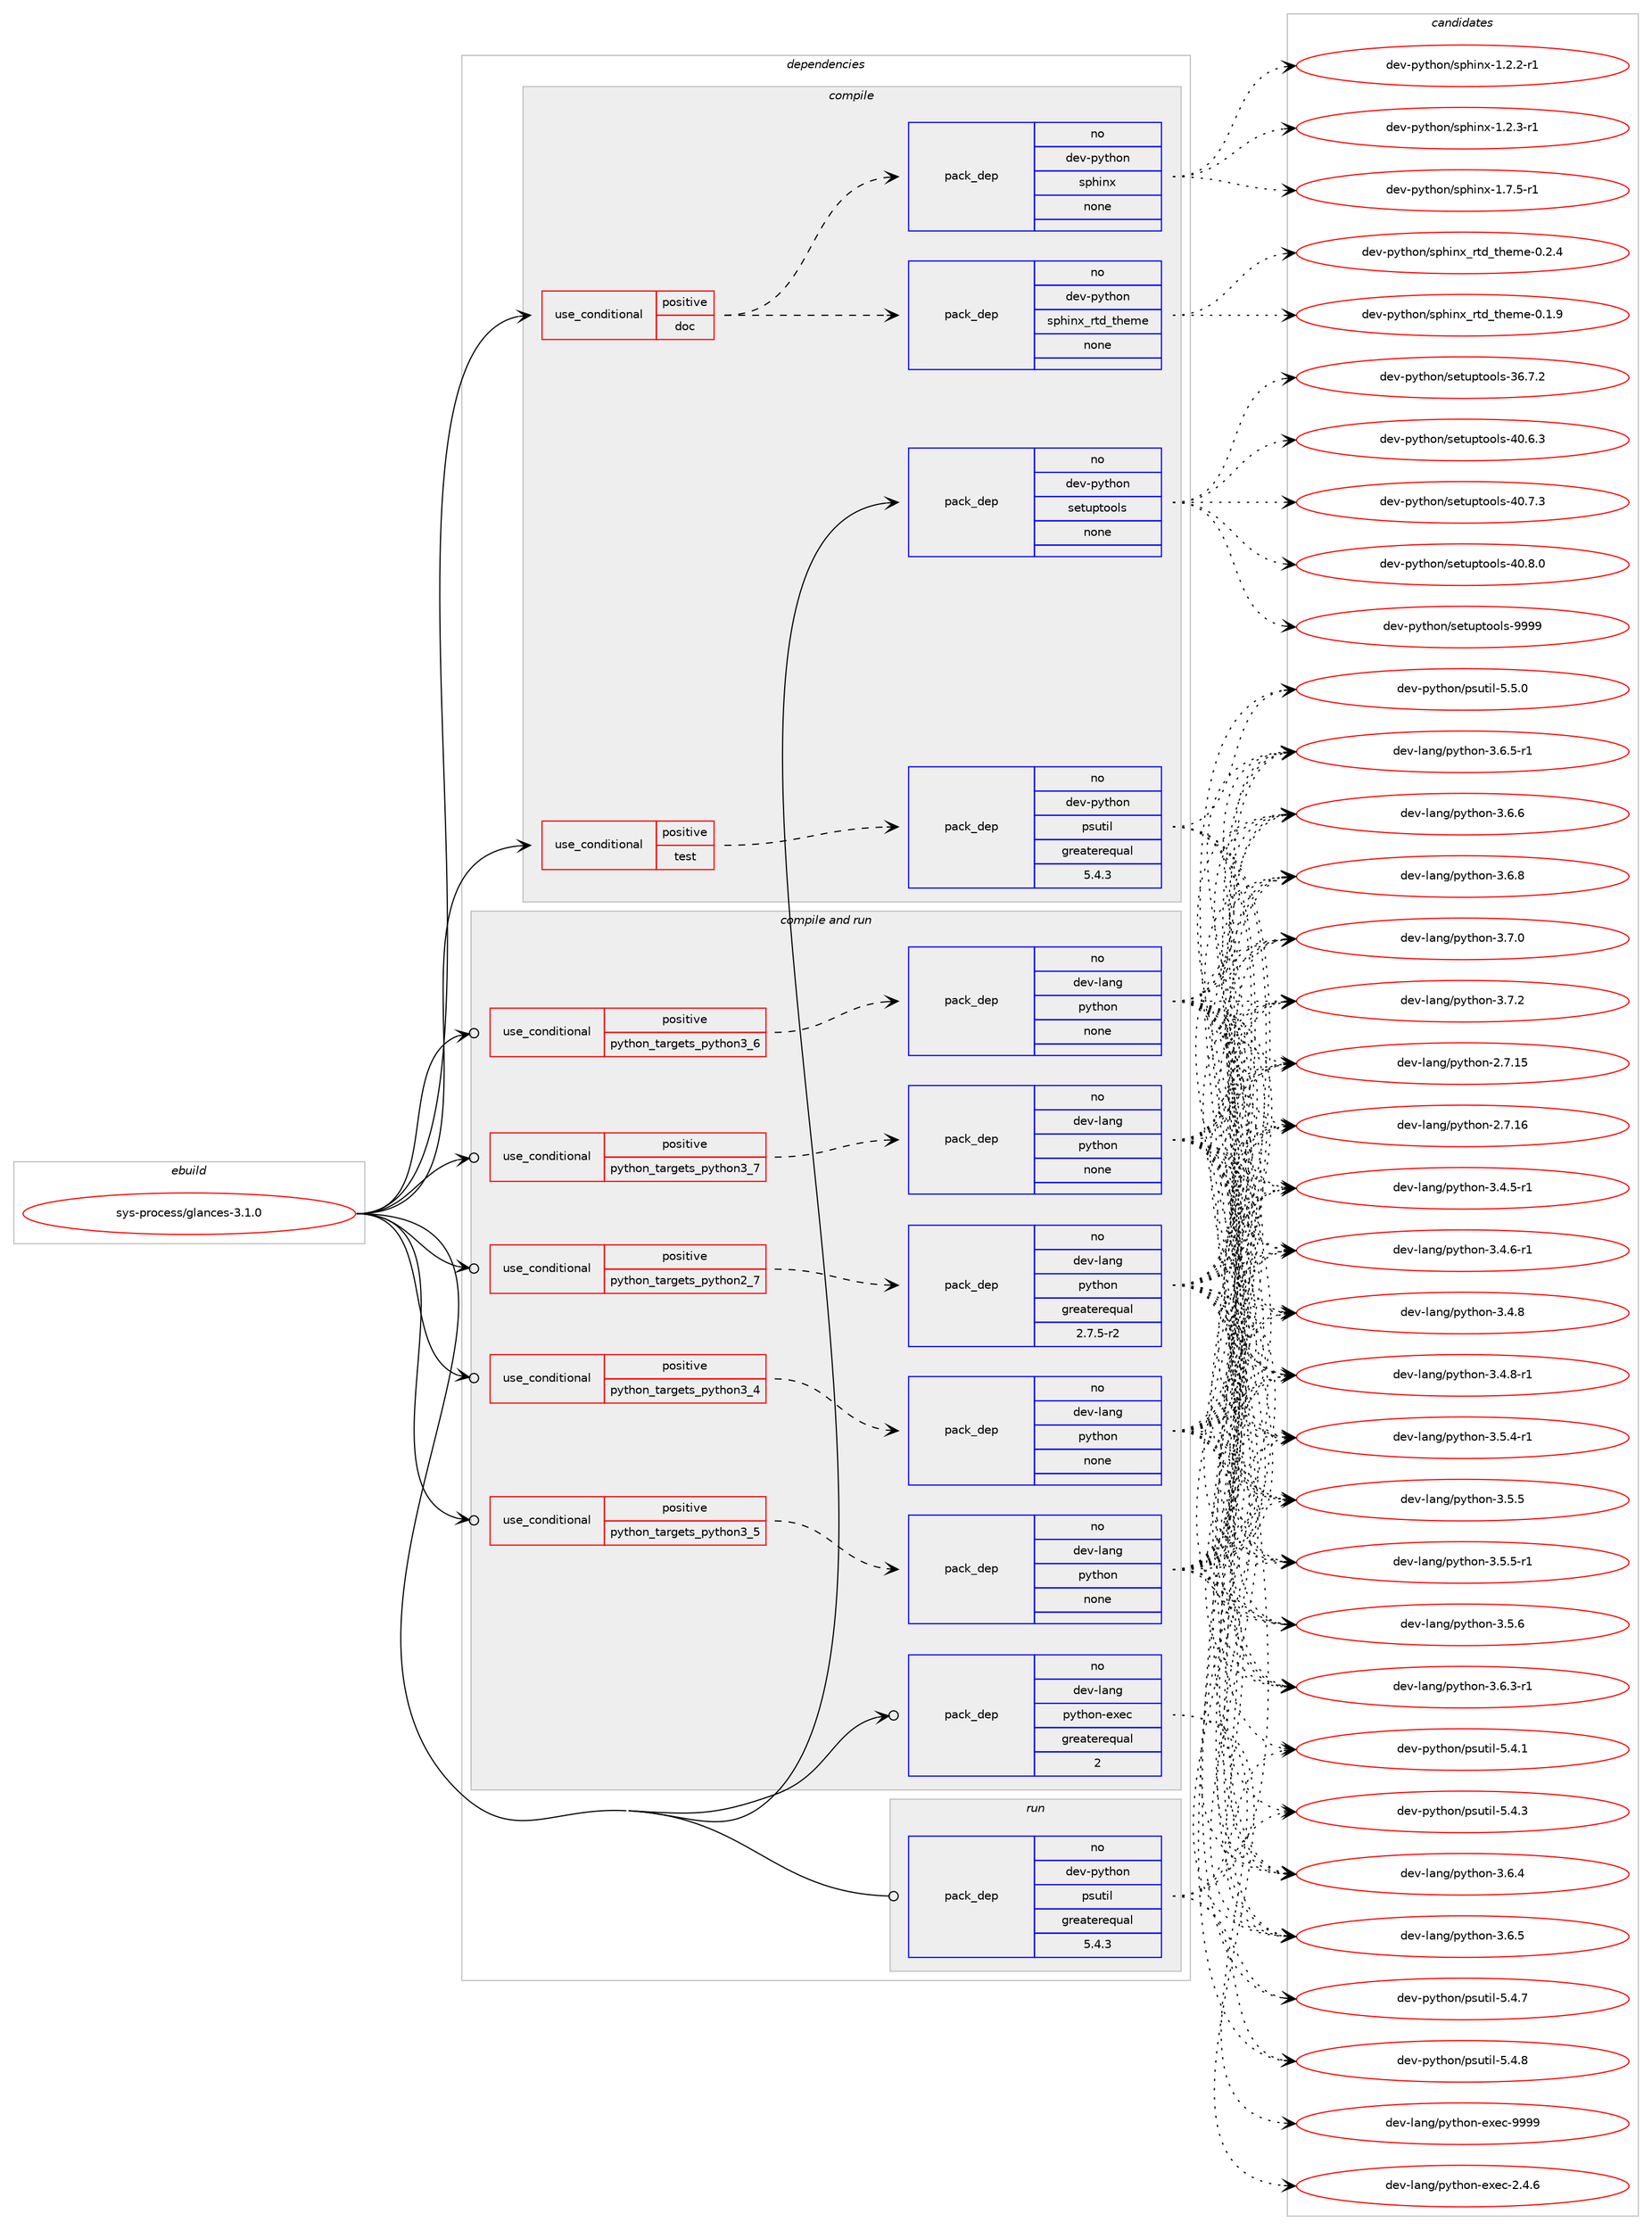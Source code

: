 digraph prolog {

# *************
# Graph options
# *************

newrank=true;
concentrate=true;
compound=true;
graph [rankdir=LR,fontname=Helvetica,fontsize=10,ranksep=1.5];#, ranksep=2.5, nodesep=0.2];
edge  [arrowhead=vee];
node  [fontname=Helvetica,fontsize=10];

# **********
# The ebuild
# **********

subgraph cluster_leftcol {
color=gray;
rank=same;
label=<<i>ebuild</i>>;
id [label="sys-process/glances-3.1.0", color=red, width=4, href="../sys-process/glances-3.1.0.svg"];
}

# ****************
# The dependencies
# ****************

subgraph cluster_midcol {
color=gray;
label=<<i>dependencies</i>>;
subgraph cluster_compile {
fillcolor="#eeeeee";
style=filled;
label=<<i>compile</i>>;
subgraph cond462496 {
dependency1740543 [label=<<TABLE BORDER="0" CELLBORDER="1" CELLSPACING="0" CELLPADDING="4"><TR><TD ROWSPAN="3" CELLPADDING="10">use_conditional</TD></TR><TR><TD>positive</TD></TR><TR><TD>doc</TD></TR></TABLE>>, shape=none, color=red];
subgraph pack1249274 {
dependency1740544 [label=<<TABLE BORDER="0" CELLBORDER="1" CELLSPACING="0" CELLPADDING="4" WIDTH="220"><TR><TD ROWSPAN="6" CELLPADDING="30">pack_dep</TD></TR><TR><TD WIDTH="110">no</TD></TR><TR><TD>dev-python</TD></TR><TR><TD>sphinx</TD></TR><TR><TD>none</TD></TR><TR><TD></TD></TR></TABLE>>, shape=none, color=blue];
}
dependency1740543:e -> dependency1740544:w [weight=20,style="dashed",arrowhead="vee"];
subgraph pack1249275 {
dependency1740545 [label=<<TABLE BORDER="0" CELLBORDER="1" CELLSPACING="0" CELLPADDING="4" WIDTH="220"><TR><TD ROWSPAN="6" CELLPADDING="30">pack_dep</TD></TR><TR><TD WIDTH="110">no</TD></TR><TR><TD>dev-python</TD></TR><TR><TD>sphinx_rtd_theme</TD></TR><TR><TD>none</TD></TR><TR><TD></TD></TR></TABLE>>, shape=none, color=blue];
}
dependency1740543:e -> dependency1740545:w [weight=20,style="dashed",arrowhead="vee"];
}
id:e -> dependency1740543:w [weight=20,style="solid",arrowhead="vee"];
subgraph cond462497 {
dependency1740546 [label=<<TABLE BORDER="0" CELLBORDER="1" CELLSPACING="0" CELLPADDING="4"><TR><TD ROWSPAN="3" CELLPADDING="10">use_conditional</TD></TR><TR><TD>positive</TD></TR><TR><TD>test</TD></TR></TABLE>>, shape=none, color=red];
subgraph pack1249276 {
dependency1740547 [label=<<TABLE BORDER="0" CELLBORDER="1" CELLSPACING="0" CELLPADDING="4" WIDTH="220"><TR><TD ROWSPAN="6" CELLPADDING="30">pack_dep</TD></TR><TR><TD WIDTH="110">no</TD></TR><TR><TD>dev-python</TD></TR><TR><TD>psutil</TD></TR><TR><TD>greaterequal</TD></TR><TR><TD>5.4.3</TD></TR></TABLE>>, shape=none, color=blue];
}
dependency1740546:e -> dependency1740547:w [weight=20,style="dashed",arrowhead="vee"];
}
id:e -> dependency1740546:w [weight=20,style="solid",arrowhead="vee"];
subgraph pack1249277 {
dependency1740548 [label=<<TABLE BORDER="0" CELLBORDER="1" CELLSPACING="0" CELLPADDING="4" WIDTH="220"><TR><TD ROWSPAN="6" CELLPADDING="30">pack_dep</TD></TR><TR><TD WIDTH="110">no</TD></TR><TR><TD>dev-python</TD></TR><TR><TD>setuptools</TD></TR><TR><TD>none</TD></TR><TR><TD></TD></TR></TABLE>>, shape=none, color=blue];
}
id:e -> dependency1740548:w [weight=20,style="solid",arrowhead="vee"];
}
subgraph cluster_compileandrun {
fillcolor="#eeeeee";
style=filled;
label=<<i>compile and run</i>>;
subgraph cond462498 {
dependency1740549 [label=<<TABLE BORDER="0" CELLBORDER="1" CELLSPACING="0" CELLPADDING="4"><TR><TD ROWSPAN="3" CELLPADDING="10">use_conditional</TD></TR><TR><TD>positive</TD></TR><TR><TD>python_targets_python2_7</TD></TR></TABLE>>, shape=none, color=red];
subgraph pack1249278 {
dependency1740550 [label=<<TABLE BORDER="0" CELLBORDER="1" CELLSPACING="0" CELLPADDING="4" WIDTH="220"><TR><TD ROWSPAN="6" CELLPADDING="30">pack_dep</TD></TR><TR><TD WIDTH="110">no</TD></TR><TR><TD>dev-lang</TD></TR><TR><TD>python</TD></TR><TR><TD>greaterequal</TD></TR><TR><TD>2.7.5-r2</TD></TR></TABLE>>, shape=none, color=blue];
}
dependency1740549:e -> dependency1740550:w [weight=20,style="dashed",arrowhead="vee"];
}
id:e -> dependency1740549:w [weight=20,style="solid",arrowhead="odotvee"];
subgraph cond462499 {
dependency1740551 [label=<<TABLE BORDER="0" CELLBORDER="1" CELLSPACING="0" CELLPADDING="4"><TR><TD ROWSPAN="3" CELLPADDING="10">use_conditional</TD></TR><TR><TD>positive</TD></TR><TR><TD>python_targets_python3_4</TD></TR></TABLE>>, shape=none, color=red];
subgraph pack1249279 {
dependency1740552 [label=<<TABLE BORDER="0" CELLBORDER="1" CELLSPACING="0" CELLPADDING="4" WIDTH="220"><TR><TD ROWSPAN="6" CELLPADDING="30">pack_dep</TD></TR><TR><TD WIDTH="110">no</TD></TR><TR><TD>dev-lang</TD></TR><TR><TD>python</TD></TR><TR><TD>none</TD></TR><TR><TD></TD></TR></TABLE>>, shape=none, color=blue];
}
dependency1740551:e -> dependency1740552:w [weight=20,style="dashed",arrowhead="vee"];
}
id:e -> dependency1740551:w [weight=20,style="solid",arrowhead="odotvee"];
subgraph cond462500 {
dependency1740553 [label=<<TABLE BORDER="0" CELLBORDER="1" CELLSPACING="0" CELLPADDING="4"><TR><TD ROWSPAN="3" CELLPADDING="10">use_conditional</TD></TR><TR><TD>positive</TD></TR><TR><TD>python_targets_python3_5</TD></TR></TABLE>>, shape=none, color=red];
subgraph pack1249280 {
dependency1740554 [label=<<TABLE BORDER="0" CELLBORDER="1" CELLSPACING="0" CELLPADDING="4" WIDTH="220"><TR><TD ROWSPAN="6" CELLPADDING="30">pack_dep</TD></TR><TR><TD WIDTH="110">no</TD></TR><TR><TD>dev-lang</TD></TR><TR><TD>python</TD></TR><TR><TD>none</TD></TR><TR><TD></TD></TR></TABLE>>, shape=none, color=blue];
}
dependency1740553:e -> dependency1740554:w [weight=20,style="dashed",arrowhead="vee"];
}
id:e -> dependency1740553:w [weight=20,style="solid",arrowhead="odotvee"];
subgraph cond462501 {
dependency1740555 [label=<<TABLE BORDER="0" CELLBORDER="1" CELLSPACING="0" CELLPADDING="4"><TR><TD ROWSPAN="3" CELLPADDING="10">use_conditional</TD></TR><TR><TD>positive</TD></TR><TR><TD>python_targets_python3_6</TD></TR></TABLE>>, shape=none, color=red];
subgraph pack1249281 {
dependency1740556 [label=<<TABLE BORDER="0" CELLBORDER="1" CELLSPACING="0" CELLPADDING="4" WIDTH="220"><TR><TD ROWSPAN="6" CELLPADDING="30">pack_dep</TD></TR><TR><TD WIDTH="110">no</TD></TR><TR><TD>dev-lang</TD></TR><TR><TD>python</TD></TR><TR><TD>none</TD></TR><TR><TD></TD></TR></TABLE>>, shape=none, color=blue];
}
dependency1740555:e -> dependency1740556:w [weight=20,style="dashed",arrowhead="vee"];
}
id:e -> dependency1740555:w [weight=20,style="solid",arrowhead="odotvee"];
subgraph cond462502 {
dependency1740557 [label=<<TABLE BORDER="0" CELLBORDER="1" CELLSPACING="0" CELLPADDING="4"><TR><TD ROWSPAN="3" CELLPADDING="10">use_conditional</TD></TR><TR><TD>positive</TD></TR><TR><TD>python_targets_python3_7</TD></TR></TABLE>>, shape=none, color=red];
subgraph pack1249282 {
dependency1740558 [label=<<TABLE BORDER="0" CELLBORDER="1" CELLSPACING="0" CELLPADDING="4" WIDTH="220"><TR><TD ROWSPAN="6" CELLPADDING="30">pack_dep</TD></TR><TR><TD WIDTH="110">no</TD></TR><TR><TD>dev-lang</TD></TR><TR><TD>python</TD></TR><TR><TD>none</TD></TR><TR><TD></TD></TR></TABLE>>, shape=none, color=blue];
}
dependency1740557:e -> dependency1740558:w [weight=20,style="dashed",arrowhead="vee"];
}
id:e -> dependency1740557:w [weight=20,style="solid",arrowhead="odotvee"];
subgraph pack1249283 {
dependency1740559 [label=<<TABLE BORDER="0" CELLBORDER="1" CELLSPACING="0" CELLPADDING="4" WIDTH="220"><TR><TD ROWSPAN="6" CELLPADDING="30">pack_dep</TD></TR><TR><TD WIDTH="110">no</TD></TR><TR><TD>dev-lang</TD></TR><TR><TD>python-exec</TD></TR><TR><TD>greaterequal</TD></TR><TR><TD>2</TD></TR></TABLE>>, shape=none, color=blue];
}
id:e -> dependency1740559:w [weight=20,style="solid",arrowhead="odotvee"];
}
subgraph cluster_run {
fillcolor="#eeeeee";
style=filled;
label=<<i>run</i>>;
subgraph pack1249284 {
dependency1740560 [label=<<TABLE BORDER="0" CELLBORDER="1" CELLSPACING="0" CELLPADDING="4" WIDTH="220"><TR><TD ROWSPAN="6" CELLPADDING="30">pack_dep</TD></TR><TR><TD WIDTH="110">no</TD></TR><TR><TD>dev-python</TD></TR><TR><TD>psutil</TD></TR><TR><TD>greaterequal</TD></TR><TR><TD>5.4.3</TD></TR></TABLE>>, shape=none, color=blue];
}
id:e -> dependency1740560:w [weight=20,style="solid",arrowhead="odot"];
}
}

# **************
# The candidates
# **************

subgraph cluster_choices {
rank=same;
color=gray;
label=<<i>candidates</i>>;

subgraph choice1249274 {
color=black;
nodesep=1;
choice10010111845112121116104111110471151121041051101204549465046504511449 [label="dev-python/sphinx-1.2.2-r1", color=red, width=4,href="../dev-python/sphinx-1.2.2-r1.svg"];
choice10010111845112121116104111110471151121041051101204549465046514511449 [label="dev-python/sphinx-1.2.3-r1", color=red, width=4,href="../dev-python/sphinx-1.2.3-r1.svg"];
choice10010111845112121116104111110471151121041051101204549465546534511449 [label="dev-python/sphinx-1.7.5-r1", color=red, width=4,href="../dev-python/sphinx-1.7.5-r1.svg"];
dependency1740544:e -> choice10010111845112121116104111110471151121041051101204549465046504511449:w [style=dotted,weight="100"];
dependency1740544:e -> choice10010111845112121116104111110471151121041051101204549465046514511449:w [style=dotted,weight="100"];
dependency1740544:e -> choice10010111845112121116104111110471151121041051101204549465546534511449:w [style=dotted,weight="100"];
}
subgraph choice1249275 {
color=black;
nodesep=1;
choice10010111845112121116104111110471151121041051101209511411610095116104101109101454846494657 [label="dev-python/sphinx_rtd_theme-0.1.9", color=red, width=4,href="../dev-python/sphinx_rtd_theme-0.1.9.svg"];
choice10010111845112121116104111110471151121041051101209511411610095116104101109101454846504652 [label="dev-python/sphinx_rtd_theme-0.2.4", color=red, width=4,href="../dev-python/sphinx_rtd_theme-0.2.4.svg"];
dependency1740545:e -> choice10010111845112121116104111110471151121041051101209511411610095116104101109101454846494657:w [style=dotted,weight="100"];
dependency1740545:e -> choice10010111845112121116104111110471151121041051101209511411610095116104101109101454846504652:w [style=dotted,weight="100"];
}
subgraph choice1249276 {
color=black;
nodesep=1;
choice1001011184511212111610411111047112115117116105108455346524649 [label="dev-python/psutil-5.4.1", color=red, width=4,href="../dev-python/psutil-5.4.1.svg"];
choice1001011184511212111610411111047112115117116105108455346524651 [label="dev-python/psutil-5.4.3", color=red, width=4,href="../dev-python/psutil-5.4.3.svg"];
choice1001011184511212111610411111047112115117116105108455346524655 [label="dev-python/psutil-5.4.7", color=red, width=4,href="../dev-python/psutil-5.4.7.svg"];
choice1001011184511212111610411111047112115117116105108455346524656 [label="dev-python/psutil-5.4.8", color=red, width=4,href="../dev-python/psutil-5.4.8.svg"];
choice1001011184511212111610411111047112115117116105108455346534648 [label="dev-python/psutil-5.5.0", color=red, width=4,href="../dev-python/psutil-5.5.0.svg"];
dependency1740547:e -> choice1001011184511212111610411111047112115117116105108455346524649:w [style=dotted,weight="100"];
dependency1740547:e -> choice1001011184511212111610411111047112115117116105108455346524651:w [style=dotted,weight="100"];
dependency1740547:e -> choice1001011184511212111610411111047112115117116105108455346524655:w [style=dotted,weight="100"];
dependency1740547:e -> choice1001011184511212111610411111047112115117116105108455346524656:w [style=dotted,weight="100"];
dependency1740547:e -> choice1001011184511212111610411111047112115117116105108455346534648:w [style=dotted,weight="100"];
}
subgraph choice1249277 {
color=black;
nodesep=1;
choice100101118451121211161041111104711510111611711211611111110811545515446554650 [label="dev-python/setuptools-36.7.2", color=red, width=4,href="../dev-python/setuptools-36.7.2.svg"];
choice100101118451121211161041111104711510111611711211611111110811545524846544651 [label="dev-python/setuptools-40.6.3", color=red, width=4,href="../dev-python/setuptools-40.6.3.svg"];
choice100101118451121211161041111104711510111611711211611111110811545524846554651 [label="dev-python/setuptools-40.7.3", color=red, width=4,href="../dev-python/setuptools-40.7.3.svg"];
choice100101118451121211161041111104711510111611711211611111110811545524846564648 [label="dev-python/setuptools-40.8.0", color=red, width=4,href="../dev-python/setuptools-40.8.0.svg"];
choice10010111845112121116104111110471151011161171121161111111081154557575757 [label="dev-python/setuptools-9999", color=red, width=4,href="../dev-python/setuptools-9999.svg"];
dependency1740548:e -> choice100101118451121211161041111104711510111611711211611111110811545515446554650:w [style=dotted,weight="100"];
dependency1740548:e -> choice100101118451121211161041111104711510111611711211611111110811545524846544651:w [style=dotted,weight="100"];
dependency1740548:e -> choice100101118451121211161041111104711510111611711211611111110811545524846554651:w [style=dotted,weight="100"];
dependency1740548:e -> choice100101118451121211161041111104711510111611711211611111110811545524846564648:w [style=dotted,weight="100"];
dependency1740548:e -> choice10010111845112121116104111110471151011161171121161111111081154557575757:w [style=dotted,weight="100"];
}
subgraph choice1249278 {
color=black;
nodesep=1;
choice10010111845108971101034711212111610411111045504655464953 [label="dev-lang/python-2.7.15", color=red, width=4,href="../dev-lang/python-2.7.15.svg"];
choice10010111845108971101034711212111610411111045504655464954 [label="dev-lang/python-2.7.16", color=red, width=4,href="../dev-lang/python-2.7.16.svg"];
choice1001011184510897110103471121211161041111104551465246534511449 [label="dev-lang/python-3.4.5-r1", color=red, width=4,href="../dev-lang/python-3.4.5-r1.svg"];
choice1001011184510897110103471121211161041111104551465246544511449 [label="dev-lang/python-3.4.6-r1", color=red, width=4,href="../dev-lang/python-3.4.6-r1.svg"];
choice100101118451089711010347112121116104111110455146524656 [label="dev-lang/python-3.4.8", color=red, width=4,href="../dev-lang/python-3.4.8.svg"];
choice1001011184510897110103471121211161041111104551465246564511449 [label="dev-lang/python-3.4.8-r1", color=red, width=4,href="../dev-lang/python-3.4.8-r1.svg"];
choice1001011184510897110103471121211161041111104551465346524511449 [label="dev-lang/python-3.5.4-r1", color=red, width=4,href="../dev-lang/python-3.5.4-r1.svg"];
choice100101118451089711010347112121116104111110455146534653 [label="dev-lang/python-3.5.5", color=red, width=4,href="../dev-lang/python-3.5.5.svg"];
choice1001011184510897110103471121211161041111104551465346534511449 [label="dev-lang/python-3.5.5-r1", color=red, width=4,href="../dev-lang/python-3.5.5-r1.svg"];
choice100101118451089711010347112121116104111110455146534654 [label="dev-lang/python-3.5.6", color=red, width=4,href="../dev-lang/python-3.5.6.svg"];
choice1001011184510897110103471121211161041111104551465446514511449 [label="dev-lang/python-3.6.3-r1", color=red, width=4,href="../dev-lang/python-3.6.3-r1.svg"];
choice100101118451089711010347112121116104111110455146544652 [label="dev-lang/python-3.6.4", color=red, width=4,href="../dev-lang/python-3.6.4.svg"];
choice100101118451089711010347112121116104111110455146544653 [label="dev-lang/python-3.6.5", color=red, width=4,href="../dev-lang/python-3.6.5.svg"];
choice1001011184510897110103471121211161041111104551465446534511449 [label="dev-lang/python-3.6.5-r1", color=red, width=4,href="../dev-lang/python-3.6.5-r1.svg"];
choice100101118451089711010347112121116104111110455146544654 [label="dev-lang/python-3.6.6", color=red, width=4,href="../dev-lang/python-3.6.6.svg"];
choice100101118451089711010347112121116104111110455146544656 [label="dev-lang/python-3.6.8", color=red, width=4,href="../dev-lang/python-3.6.8.svg"];
choice100101118451089711010347112121116104111110455146554648 [label="dev-lang/python-3.7.0", color=red, width=4,href="../dev-lang/python-3.7.0.svg"];
choice100101118451089711010347112121116104111110455146554650 [label="dev-lang/python-3.7.2", color=red, width=4,href="../dev-lang/python-3.7.2.svg"];
dependency1740550:e -> choice10010111845108971101034711212111610411111045504655464953:w [style=dotted,weight="100"];
dependency1740550:e -> choice10010111845108971101034711212111610411111045504655464954:w [style=dotted,weight="100"];
dependency1740550:e -> choice1001011184510897110103471121211161041111104551465246534511449:w [style=dotted,weight="100"];
dependency1740550:e -> choice1001011184510897110103471121211161041111104551465246544511449:w [style=dotted,weight="100"];
dependency1740550:e -> choice100101118451089711010347112121116104111110455146524656:w [style=dotted,weight="100"];
dependency1740550:e -> choice1001011184510897110103471121211161041111104551465246564511449:w [style=dotted,weight="100"];
dependency1740550:e -> choice1001011184510897110103471121211161041111104551465346524511449:w [style=dotted,weight="100"];
dependency1740550:e -> choice100101118451089711010347112121116104111110455146534653:w [style=dotted,weight="100"];
dependency1740550:e -> choice1001011184510897110103471121211161041111104551465346534511449:w [style=dotted,weight="100"];
dependency1740550:e -> choice100101118451089711010347112121116104111110455146534654:w [style=dotted,weight="100"];
dependency1740550:e -> choice1001011184510897110103471121211161041111104551465446514511449:w [style=dotted,weight="100"];
dependency1740550:e -> choice100101118451089711010347112121116104111110455146544652:w [style=dotted,weight="100"];
dependency1740550:e -> choice100101118451089711010347112121116104111110455146544653:w [style=dotted,weight="100"];
dependency1740550:e -> choice1001011184510897110103471121211161041111104551465446534511449:w [style=dotted,weight="100"];
dependency1740550:e -> choice100101118451089711010347112121116104111110455146544654:w [style=dotted,weight="100"];
dependency1740550:e -> choice100101118451089711010347112121116104111110455146544656:w [style=dotted,weight="100"];
dependency1740550:e -> choice100101118451089711010347112121116104111110455146554648:w [style=dotted,weight="100"];
dependency1740550:e -> choice100101118451089711010347112121116104111110455146554650:w [style=dotted,weight="100"];
}
subgraph choice1249279 {
color=black;
nodesep=1;
choice10010111845108971101034711212111610411111045504655464953 [label="dev-lang/python-2.7.15", color=red, width=4,href="../dev-lang/python-2.7.15.svg"];
choice10010111845108971101034711212111610411111045504655464954 [label="dev-lang/python-2.7.16", color=red, width=4,href="../dev-lang/python-2.7.16.svg"];
choice1001011184510897110103471121211161041111104551465246534511449 [label="dev-lang/python-3.4.5-r1", color=red, width=4,href="../dev-lang/python-3.4.5-r1.svg"];
choice1001011184510897110103471121211161041111104551465246544511449 [label="dev-lang/python-3.4.6-r1", color=red, width=4,href="../dev-lang/python-3.4.6-r1.svg"];
choice100101118451089711010347112121116104111110455146524656 [label="dev-lang/python-3.4.8", color=red, width=4,href="../dev-lang/python-3.4.8.svg"];
choice1001011184510897110103471121211161041111104551465246564511449 [label="dev-lang/python-3.4.8-r1", color=red, width=4,href="../dev-lang/python-3.4.8-r1.svg"];
choice1001011184510897110103471121211161041111104551465346524511449 [label="dev-lang/python-3.5.4-r1", color=red, width=4,href="../dev-lang/python-3.5.4-r1.svg"];
choice100101118451089711010347112121116104111110455146534653 [label="dev-lang/python-3.5.5", color=red, width=4,href="../dev-lang/python-3.5.5.svg"];
choice1001011184510897110103471121211161041111104551465346534511449 [label="dev-lang/python-3.5.5-r1", color=red, width=4,href="../dev-lang/python-3.5.5-r1.svg"];
choice100101118451089711010347112121116104111110455146534654 [label="dev-lang/python-3.5.6", color=red, width=4,href="../dev-lang/python-3.5.6.svg"];
choice1001011184510897110103471121211161041111104551465446514511449 [label="dev-lang/python-3.6.3-r1", color=red, width=4,href="../dev-lang/python-3.6.3-r1.svg"];
choice100101118451089711010347112121116104111110455146544652 [label="dev-lang/python-3.6.4", color=red, width=4,href="../dev-lang/python-3.6.4.svg"];
choice100101118451089711010347112121116104111110455146544653 [label="dev-lang/python-3.6.5", color=red, width=4,href="../dev-lang/python-3.6.5.svg"];
choice1001011184510897110103471121211161041111104551465446534511449 [label="dev-lang/python-3.6.5-r1", color=red, width=4,href="../dev-lang/python-3.6.5-r1.svg"];
choice100101118451089711010347112121116104111110455146544654 [label="dev-lang/python-3.6.6", color=red, width=4,href="../dev-lang/python-3.6.6.svg"];
choice100101118451089711010347112121116104111110455146544656 [label="dev-lang/python-3.6.8", color=red, width=4,href="../dev-lang/python-3.6.8.svg"];
choice100101118451089711010347112121116104111110455146554648 [label="dev-lang/python-3.7.0", color=red, width=4,href="../dev-lang/python-3.7.0.svg"];
choice100101118451089711010347112121116104111110455146554650 [label="dev-lang/python-3.7.2", color=red, width=4,href="../dev-lang/python-3.7.2.svg"];
dependency1740552:e -> choice10010111845108971101034711212111610411111045504655464953:w [style=dotted,weight="100"];
dependency1740552:e -> choice10010111845108971101034711212111610411111045504655464954:w [style=dotted,weight="100"];
dependency1740552:e -> choice1001011184510897110103471121211161041111104551465246534511449:w [style=dotted,weight="100"];
dependency1740552:e -> choice1001011184510897110103471121211161041111104551465246544511449:w [style=dotted,weight="100"];
dependency1740552:e -> choice100101118451089711010347112121116104111110455146524656:w [style=dotted,weight="100"];
dependency1740552:e -> choice1001011184510897110103471121211161041111104551465246564511449:w [style=dotted,weight="100"];
dependency1740552:e -> choice1001011184510897110103471121211161041111104551465346524511449:w [style=dotted,weight="100"];
dependency1740552:e -> choice100101118451089711010347112121116104111110455146534653:w [style=dotted,weight="100"];
dependency1740552:e -> choice1001011184510897110103471121211161041111104551465346534511449:w [style=dotted,weight="100"];
dependency1740552:e -> choice100101118451089711010347112121116104111110455146534654:w [style=dotted,weight="100"];
dependency1740552:e -> choice1001011184510897110103471121211161041111104551465446514511449:w [style=dotted,weight="100"];
dependency1740552:e -> choice100101118451089711010347112121116104111110455146544652:w [style=dotted,weight="100"];
dependency1740552:e -> choice100101118451089711010347112121116104111110455146544653:w [style=dotted,weight="100"];
dependency1740552:e -> choice1001011184510897110103471121211161041111104551465446534511449:w [style=dotted,weight="100"];
dependency1740552:e -> choice100101118451089711010347112121116104111110455146544654:w [style=dotted,weight="100"];
dependency1740552:e -> choice100101118451089711010347112121116104111110455146544656:w [style=dotted,weight="100"];
dependency1740552:e -> choice100101118451089711010347112121116104111110455146554648:w [style=dotted,weight="100"];
dependency1740552:e -> choice100101118451089711010347112121116104111110455146554650:w [style=dotted,weight="100"];
}
subgraph choice1249280 {
color=black;
nodesep=1;
choice10010111845108971101034711212111610411111045504655464953 [label="dev-lang/python-2.7.15", color=red, width=4,href="../dev-lang/python-2.7.15.svg"];
choice10010111845108971101034711212111610411111045504655464954 [label="dev-lang/python-2.7.16", color=red, width=4,href="../dev-lang/python-2.7.16.svg"];
choice1001011184510897110103471121211161041111104551465246534511449 [label="dev-lang/python-3.4.5-r1", color=red, width=4,href="../dev-lang/python-3.4.5-r1.svg"];
choice1001011184510897110103471121211161041111104551465246544511449 [label="dev-lang/python-3.4.6-r1", color=red, width=4,href="../dev-lang/python-3.4.6-r1.svg"];
choice100101118451089711010347112121116104111110455146524656 [label="dev-lang/python-3.4.8", color=red, width=4,href="../dev-lang/python-3.4.8.svg"];
choice1001011184510897110103471121211161041111104551465246564511449 [label="dev-lang/python-3.4.8-r1", color=red, width=4,href="../dev-lang/python-3.4.8-r1.svg"];
choice1001011184510897110103471121211161041111104551465346524511449 [label="dev-lang/python-3.5.4-r1", color=red, width=4,href="../dev-lang/python-3.5.4-r1.svg"];
choice100101118451089711010347112121116104111110455146534653 [label="dev-lang/python-3.5.5", color=red, width=4,href="../dev-lang/python-3.5.5.svg"];
choice1001011184510897110103471121211161041111104551465346534511449 [label="dev-lang/python-3.5.5-r1", color=red, width=4,href="../dev-lang/python-3.5.5-r1.svg"];
choice100101118451089711010347112121116104111110455146534654 [label="dev-lang/python-3.5.6", color=red, width=4,href="../dev-lang/python-3.5.6.svg"];
choice1001011184510897110103471121211161041111104551465446514511449 [label="dev-lang/python-3.6.3-r1", color=red, width=4,href="../dev-lang/python-3.6.3-r1.svg"];
choice100101118451089711010347112121116104111110455146544652 [label="dev-lang/python-3.6.4", color=red, width=4,href="../dev-lang/python-3.6.4.svg"];
choice100101118451089711010347112121116104111110455146544653 [label="dev-lang/python-3.6.5", color=red, width=4,href="../dev-lang/python-3.6.5.svg"];
choice1001011184510897110103471121211161041111104551465446534511449 [label="dev-lang/python-3.6.5-r1", color=red, width=4,href="../dev-lang/python-3.6.5-r1.svg"];
choice100101118451089711010347112121116104111110455146544654 [label="dev-lang/python-3.6.6", color=red, width=4,href="../dev-lang/python-3.6.6.svg"];
choice100101118451089711010347112121116104111110455146544656 [label="dev-lang/python-3.6.8", color=red, width=4,href="../dev-lang/python-3.6.8.svg"];
choice100101118451089711010347112121116104111110455146554648 [label="dev-lang/python-3.7.0", color=red, width=4,href="../dev-lang/python-3.7.0.svg"];
choice100101118451089711010347112121116104111110455146554650 [label="dev-lang/python-3.7.2", color=red, width=4,href="../dev-lang/python-3.7.2.svg"];
dependency1740554:e -> choice10010111845108971101034711212111610411111045504655464953:w [style=dotted,weight="100"];
dependency1740554:e -> choice10010111845108971101034711212111610411111045504655464954:w [style=dotted,weight="100"];
dependency1740554:e -> choice1001011184510897110103471121211161041111104551465246534511449:w [style=dotted,weight="100"];
dependency1740554:e -> choice1001011184510897110103471121211161041111104551465246544511449:w [style=dotted,weight="100"];
dependency1740554:e -> choice100101118451089711010347112121116104111110455146524656:w [style=dotted,weight="100"];
dependency1740554:e -> choice1001011184510897110103471121211161041111104551465246564511449:w [style=dotted,weight="100"];
dependency1740554:e -> choice1001011184510897110103471121211161041111104551465346524511449:w [style=dotted,weight="100"];
dependency1740554:e -> choice100101118451089711010347112121116104111110455146534653:w [style=dotted,weight="100"];
dependency1740554:e -> choice1001011184510897110103471121211161041111104551465346534511449:w [style=dotted,weight="100"];
dependency1740554:e -> choice100101118451089711010347112121116104111110455146534654:w [style=dotted,weight="100"];
dependency1740554:e -> choice1001011184510897110103471121211161041111104551465446514511449:w [style=dotted,weight="100"];
dependency1740554:e -> choice100101118451089711010347112121116104111110455146544652:w [style=dotted,weight="100"];
dependency1740554:e -> choice100101118451089711010347112121116104111110455146544653:w [style=dotted,weight="100"];
dependency1740554:e -> choice1001011184510897110103471121211161041111104551465446534511449:w [style=dotted,weight="100"];
dependency1740554:e -> choice100101118451089711010347112121116104111110455146544654:w [style=dotted,weight="100"];
dependency1740554:e -> choice100101118451089711010347112121116104111110455146544656:w [style=dotted,weight="100"];
dependency1740554:e -> choice100101118451089711010347112121116104111110455146554648:w [style=dotted,weight="100"];
dependency1740554:e -> choice100101118451089711010347112121116104111110455146554650:w [style=dotted,weight="100"];
}
subgraph choice1249281 {
color=black;
nodesep=1;
choice10010111845108971101034711212111610411111045504655464953 [label="dev-lang/python-2.7.15", color=red, width=4,href="../dev-lang/python-2.7.15.svg"];
choice10010111845108971101034711212111610411111045504655464954 [label="dev-lang/python-2.7.16", color=red, width=4,href="../dev-lang/python-2.7.16.svg"];
choice1001011184510897110103471121211161041111104551465246534511449 [label="dev-lang/python-3.4.5-r1", color=red, width=4,href="../dev-lang/python-3.4.5-r1.svg"];
choice1001011184510897110103471121211161041111104551465246544511449 [label="dev-lang/python-3.4.6-r1", color=red, width=4,href="../dev-lang/python-3.4.6-r1.svg"];
choice100101118451089711010347112121116104111110455146524656 [label="dev-lang/python-3.4.8", color=red, width=4,href="../dev-lang/python-3.4.8.svg"];
choice1001011184510897110103471121211161041111104551465246564511449 [label="dev-lang/python-3.4.8-r1", color=red, width=4,href="../dev-lang/python-3.4.8-r1.svg"];
choice1001011184510897110103471121211161041111104551465346524511449 [label="dev-lang/python-3.5.4-r1", color=red, width=4,href="../dev-lang/python-3.5.4-r1.svg"];
choice100101118451089711010347112121116104111110455146534653 [label="dev-lang/python-3.5.5", color=red, width=4,href="../dev-lang/python-3.5.5.svg"];
choice1001011184510897110103471121211161041111104551465346534511449 [label="dev-lang/python-3.5.5-r1", color=red, width=4,href="../dev-lang/python-3.5.5-r1.svg"];
choice100101118451089711010347112121116104111110455146534654 [label="dev-lang/python-3.5.6", color=red, width=4,href="../dev-lang/python-3.5.6.svg"];
choice1001011184510897110103471121211161041111104551465446514511449 [label="dev-lang/python-3.6.3-r1", color=red, width=4,href="../dev-lang/python-3.6.3-r1.svg"];
choice100101118451089711010347112121116104111110455146544652 [label="dev-lang/python-3.6.4", color=red, width=4,href="../dev-lang/python-3.6.4.svg"];
choice100101118451089711010347112121116104111110455146544653 [label="dev-lang/python-3.6.5", color=red, width=4,href="../dev-lang/python-3.6.5.svg"];
choice1001011184510897110103471121211161041111104551465446534511449 [label="dev-lang/python-3.6.5-r1", color=red, width=4,href="../dev-lang/python-3.6.5-r1.svg"];
choice100101118451089711010347112121116104111110455146544654 [label="dev-lang/python-3.6.6", color=red, width=4,href="../dev-lang/python-3.6.6.svg"];
choice100101118451089711010347112121116104111110455146544656 [label="dev-lang/python-3.6.8", color=red, width=4,href="../dev-lang/python-3.6.8.svg"];
choice100101118451089711010347112121116104111110455146554648 [label="dev-lang/python-3.7.0", color=red, width=4,href="../dev-lang/python-3.7.0.svg"];
choice100101118451089711010347112121116104111110455146554650 [label="dev-lang/python-3.7.2", color=red, width=4,href="../dev-lang/python-3.7.2.svg"];
dependency1740556:e -> choice10010111845108971101034711212111610411111045504655464953:w [style=dotted,weight="100"];
dependency1740556:e -> choice10010111845108971101034711212111610411111045504655464954:w [style=dotted,weight="100"];
dependency1740556:e -> choice1001011184510897110103471121211161041111104551465246534511449:w [style=dotted,weight="100"];
dependency1740556:e -> choice1001011184510897110103471121211161041111104551465246544511449:w [style=dotted,weight="100"];
dependency1740556:e -> choice100101118451089711010347112121116104111110455146524656:w [style=dotted,weight="100"];
dependency1740556:e -> choice1001011184510897110103471121211161041111104551465246564511449:w [style=dotted,weight="100"];
dependency1740556:e -> choice1001011184510897110103471121211161041111104551465346524511449:w [style=dotted,weight="100"];
dependency1740556:e -> choice100101118451089711010347112121116104111110455146534653:w [style=dotted,weight="100"];
dependency1740556:e -> choice1001011184510897110103471121211161041111104551465346534511449:w [style=dotted,weight="100"];
dependency1740556:e -> choice100101118451089711010347112121116104111110455146534654:w [style=dotted,weight="100"];
dependency1740556:e -> choice1001011184510897110103471121211161041111104551465446514511449:w [style=dotted,weight="100"];
dependency1740556:e -> choice100101118451089711010347112121116104111110455146544652:w [style=dotted,weight="100"];
dependency1740556:e -> choice100101118451089711010347112121116104111110455146544653:w [style=dotted,weight="100"];
dependency1740556:e -> choice1001011184510897110103471121211161041111104551465446534511449:w [style=dotted,weight="100"];
dependency1740556:e -> choice100101118451089711010347112121116104111110455146544654:w [style=dotted,weight="100"];
dependency1740556:e -> choice100101118451089711010347112121116104111110455146544656:w [style=dotted,weight="100"];
dependency1740556:e -> choice100101118451089711010347112121116104111110455146554648:w [style=dotted,weight="100"];
dependency1740556:e -> choice100101118451089711010347112121116104111110455146554650:w [style=dotted,weight="100"];
}
subgraph choice1249282 {
color=black;
nodesep=1;
choice10010111845108971101034711212111610411111045504655464953 [label="dev-lang/python-2.7.15", color=red, width=4,href="../dev-lang/python-2.7.15.svg"];
choice10010111845108971101034711212111610411111045504655464954 [label="dev-lang/python-2.7.16", color=red, width=4,href="../dev-lang/python-2.7.16.svg"];
choice1001011184510897110103471121211161041111104551465246534511449 [label="dev-lang/python-3.4.5-r1", color=red, width=4,href="../dev-lang/python-3.4.5-r1.svg"];
choice1001011184510897110103471121211161041111104551465246544511449 [label="dev-lang/python-3.4.6-r1", color=red, width=4,href="../dev-lang/python-3.4.6-r1.svg"];
choice100101118451089711010347112121116104111110455146524656 [label="dev-lang/python-3.4.8", color=red, width=4,href="../dev-lang/python-3.4.8.svg"];
choice1001011184510897110103471121211161041111104551465246564511449 [label="dev-lang/python-3.4.8-r1", color=red, width=4,href="../dev-lang/python-3.4.8-r1.svg"];
choice1001011184510897110103471121211161041111104551465346524511449 [label="dev-lang/python-3.5.4-r1", color=red, width=4,href="../dev-lang/python-3.5.4-r1.svg"];
choice100101118451089711010347112121116104111110455146534653 [label="dev-lang/python-3.5.5", color=red, width=4,href="../dev-lang/python-3.5.5.svg"];
choice1001011184510897110103471121211161041111104551465346534511449 [label="dev-lang/python-3.5.5-r1", color=red, width=4,href="../dev-lang/python-3.5.5-r1.svg"];
choice100101118451089711010347112121116104111110455146534654 [label="dev-lang/python-3.5.6", color=red, width=4,href="../dev-lang/python-3.5.6.svg"];
choice1001011184510897110103471121211161041111104551465446514511449 [label="dev-lang/python-3.6.3-r1", color=red, width=4,href="../dev-lang/python-3.6.3-r1.svg"];
choice100101118451089711010347112121116104111110455146544652 [label="dev-lang/python-3.6.4", color=red, width=4,href="../dev-lang/python-3.6.4.svg"];
choice100101118451089711010347112121116104111110455146544653 [label="dev-lang/python-3.6.5", color=red, width=4,href="../dev-lang/python-3.6.5.svg"];
choice1001011184510897110103471121211161041111104551465446534511449 [label="dev-lang/python-3.6.5-r1", color=red, width=4,href="../dev-lang/python-3.6.5-r1.svg"];
choice100101118451089711010347112121116104111110455146544654 [label="dev-lang/python-3.6.6", color=red, width=4,href="../dev-lang/python-3.6.6.svg"];
choice100101118451089711010347112121116104111110455146544656 [label="dev-lang/python-3.6.8", color=red, width=4,href="../dev-lang/python-3.6.8.svg"];
choice100101118451089711010347112121116104111110455146554648 [label="dev-lang/python-3.7.0", color=red, width=4,href="../dev-lang/python-3.7.0.svg"];
choice100101118451089711010347112121116104111110455146554650 [label="dev-lang/python-3.7.2", color=red, width=4,href="../dev-lang/python-3.7.2.svg"];
dependency1740558:e -> choice10010111845108971101034711212111610411111045504655464953:w [style=dotted,weight="100"];
dependency1740558:e -> choice10010111845108971101034711212111610411111045504655464954:w [style=dotted,weight="100"];
dependency1740558:e -> choice1001011184510897110103471121211161041111104551465246534511449:w [style=dotted,weight="100"];
dependency1740558:e -> choice1001011184510897110103471121211161041111104551465246544511449:w [style=dotted,weight="100"];
dependency1740558:e -> choice100101118451089711010347112121116104111110455146524656:w [style=dotted,weight="100"];
dependency1740558:e -> choice1001011184510897110103471121211161041111104551465246564511449:w [style=dotted,weight="100"];
dependency1740558:e -> choice1001011184510897110103471121211161041111104551465346524511449:w [style=dotted,weight="100"];
dependency1740558:e -> choice100101118451089711010347112121116104111110455146534653:w [style=dotted,weight="100"];
dependency1740558:e -> choice1001011184510897110103471121211161041111104551465346534511449:w [style=dotted,weight="100"];
dependency1740558:e -> choice100101118451089711010347112121116104111110455146534654:w [style=dotted,weight="100"];
dependency1740558:e -> choice1001011184510897110103471121211161041111104551465446514511449:w [style=dotted,weight="100"];
dependency1740558:e -> choice100101118451089711010347112121116104111110455146544652:w [style=dotted,weight="100"];
dependency1740558:e -> choice100101118451089711010347112121116104111110455146544653:w [style=dotted,weight="100"];
dependency1740558:e -> choice1001011184510897110103471121211161041111104551465446534511449:w [style=dotted,weight="100"];
dependency1740558:e -> choice100101118451089711010347112121116104111110455146544654:w [style=dotted,weight="100"];
dependency1740558:e -> choice100101118451089711010347112121116104111110455146544656:w [style=dotted,weight="100"];
dependency1740558:e -> choice100101118451089711010347112121116104111110455146554648:w [style=dotted,weight="100"];
dependency1740558:e -> choice100101118451089711010347112121116104111110455146554650:w [style=dotted,weight="100"];
}
subgraph choice1249283 {
color=black;
nodesep=1;
choice1001011184510897110103471121211161041111104510112010199455046524654 [label="dev-lang/python-exec-2.4.6", color=red, width=4,href="../dev-lang/python-exec-2.4.6.svg"];
choice10010111845108971101034711212111610411111045101120101994557575757 [label="dev-lang/python-exec-9999", color=red, width=4,href="../dev-lang/python-exec-9999.svg"];
dependency1740559:e -> choice1001011184510897110103471121211161041111104510112010199455046524654:w [style=dotted,weight="100"];
dependency1740559:e -> choice10010111845108971101034711212111610411111045101120101994557575757:w [style=dotted,weight="100"];
}
subgraph choice1249284 {
color=black;
nodesep=1;
choice1001011184511212111610411111047112115117116105108455346524649 [label="dev-python/psutil-5.4.1", color=red, width=4,href="../dev-python/psutil-5.4.1.svg"];
choice1001011184511212111610411111047112115117116105108455346524651 [label="dev-python/psutil-5.4.3", color=red, width=4,href="../dev-python/psutil-5.4.3.svg"];
choice1001011184511212111610411111047112115117116105108455346524655 [label="dev-python/psutil-5.4.7", color=red, width=4,href="../dev-python/psutil-5.4.7.svg"];
choice1001011184511212111610411111047112115117116105108455346524656 [label="dev-python/psutil-5.4.8", color=red, width=4,href="../dev-python/psutil-5.4.8.svg"];
choice1001011184511212111610411111047112115117116105108455346534648 [label="dev-python/psutil-5.5.0", color=red, width=4,href="../dev-python/psutil-5.5.0.svg"];
dependency1740560:e -> choice1001011184511212111610411111047112115117116105108455346524649:w [style=dotted,weight="100"];
dependency1740560:e -> choice1001011184511212111610411111047112115117116105108455346524651:w [style=dotted,weight="100"];
dependency1740560:e -> choice1001011184511212111610411111047112115117116105108455346524655:w [style=dotted,weight="100"];
dependency1740560:e -> choice1001011184511212111610411111047112115117116105108455346524656:w [style=dotted,weight="100"];
dependency1740560:e -> choice1001011184511212111610411111047112115117116105108455346534648:w [style=dotted,weight="100"];
}
}

}
